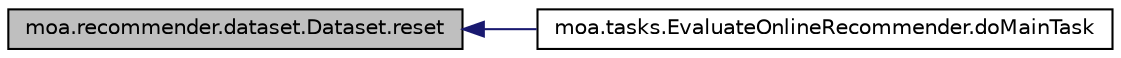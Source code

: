 digraph G
{
  edge [fontname="Helvetica",fontsize="10",labelfontname="Helvetica",labelfontsize="10"];
  node [fontname="Helvetica",fontsize="10",shape=record];
  rankdir=LR;
  Node1 [label="moa.recommender.dataset.Dataset.reset",height=0.2,width=0.4,color="black", fillcolor="grey75", style="filled" fontcolor="black"];
  Node1 -> Node2 [dir=back,color="midnightblue",fontsize="10",style="solid",fontname="Helvetica"];
  Node2 [label="moa.tasks.EvaluateOnlineRecommender.doMainTask",height=0.2,width=0.4,color="black", fillcolor="white", style="filled",URL="$classmoa_1_1tasks_1_1EvaluateOnlineRecommender.html#add28346c2689180b6dcb7640a6f15091",tooltip="This method performs this task."];
}
